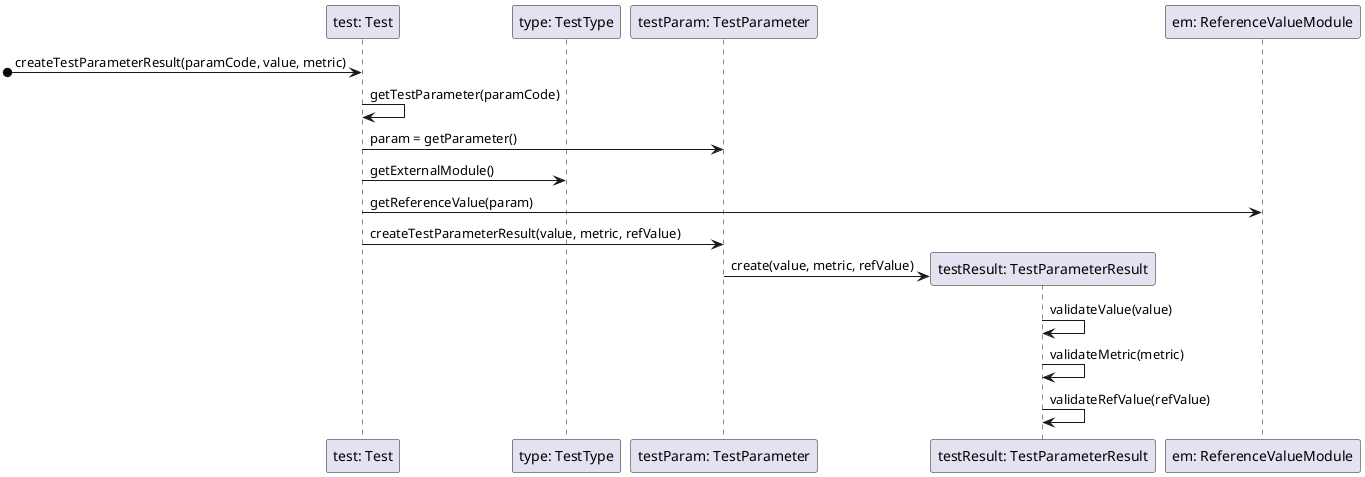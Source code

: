 @startuml
participant "test: Test" as test
participant "type: TestType" as type
participant "testParam: TestParameter" as testParam
participant "testResult: TestParameterResult" as testResult
participant "em: ReferenceValueModule" as em

[o-> test : createTestParameterResult(paramCode, value, metric)
test -> test : getTestParameter(paramCode)
test -> testParam : param = getParameter()
test -> type : getExternalModule()
test -> em : getReferenceValue(param)
test -> testParam : createTestParameterResult(value, metric, refValue)
create testResult
testParam -> testResult : create(value, metric, refValue)
testResult -> testResult : validateValue(value)
testResult -> testResult : validateMetric(metric)
testResult -> testResult : validateRefValue(refValue)
@enduml